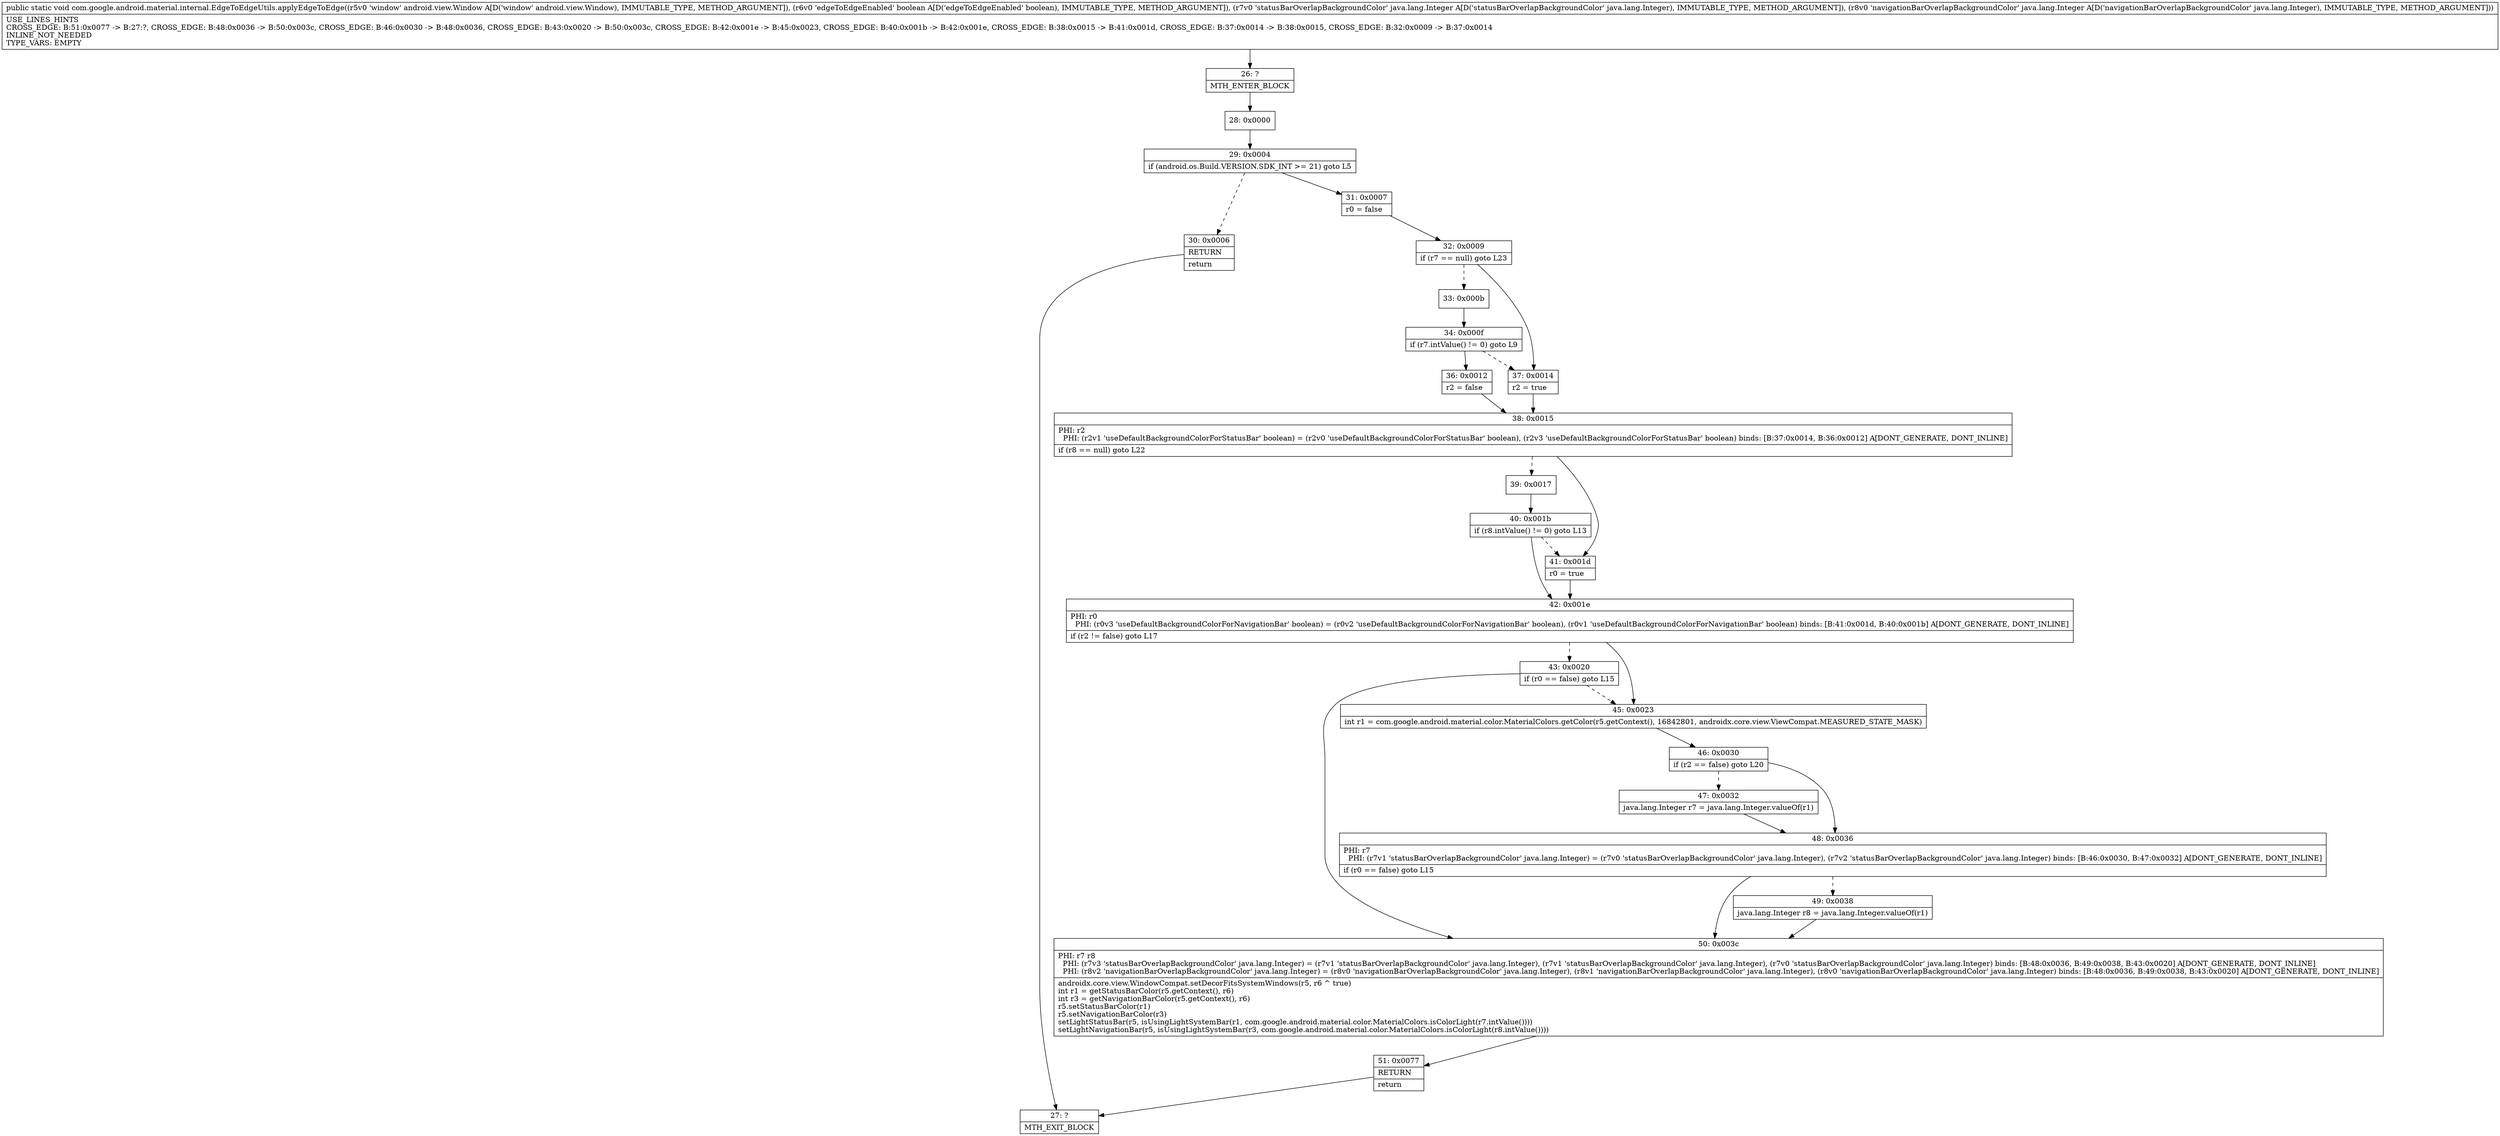 digraph "CFG forcom.google.android.material.internal.EdgeToEdgeUtils.applyEdgeToEdge(Landroid\/view\/Window;ZLjava\/lang\/Integer;Ljava\/lang\/Integer;)V" {
Node_26 [shape=record,label="{26\:\ ?|MTH_ENTER_BLOCK\l}"];
Node_28 [shape=record,label="{28\:\ 0x0000}"];
Node_29 [shape=record,label="{29\:\ 0x0004|if (android.os.Build.VERSION.SDK_INT \>= 21) goto L5\l}"];
Node_30 [shape=record,label="{30\:\ 0x0006|RETURN\l|return\l}"];
Node_27 [shape=record,label="{27\:\ ?|MTH_EXIT_BLOCK\l}"];
Node_31 [shape=record,label="{31\:\ 0x0007|r0 = false\l}"];
Node_32 [shape=record,label="{32\:\ 0x0009|if (r7 == null) goto L23\l}"];
Node_33 [shape=record,label="{33\:\ 0x000b}"];
Node_34 [shape=record,label="{34\:\ 0x000f|if (r7.intValue() != 0) goto L9\l}"];
Node_36 [shape=record,label="{36\:\ 0x0012|r2 = false\l}"];
Node_38 [shape=record,label="{38\:\ 0x0015|PHI: r2 \l  PHI: (r2v1 'useDefaultBackgroundColorForStatusBar' boolean) = (r2v0 'useDefaultBackgroundColorForStatusBar' boolean), (r2v3 'useDefaultBackgroundColorForStatusBar' boolean) binds: [B:37:0x0014, B:36:0x0012] A[DONT_GENERATE, DONT_INLINE]\l|if (r8 == null) goto L22\l}"];
Node_39 [shape=record,label="{39\:\ 0x0017}"];
Node_40 [shape=record,label="{40\:\ 0x001b|if (r8.intValue() != 0) goto L13\l}"];
Node_42 [shape=record,label="{42\:\ 0x001e|PHI: r0 \l  PHI: (r0v3 'useDefaultBackgroundColorForNavigationBar' boolean) = (r0v2 'useDefaultBackgroundColorForNavigationBar' boolean), (r0v1 'useDefaultBackgroundColorForNavigationBar' boolean) binds: [B:41:0x001d, B:40:0x001b] A[DONT_GENERATE, DONT_INLINE]\l|if (r2 != false) goto L17\l}"];
Node_43 [shape=record,label="{43\:\ 0x0020|if (r0 == false) goto L15\l}"];
Node_50 [shape=record,label="{50\:\ 0x003c|PHI: r7 r8 \l  PHI: (r7v3 'statusBarOverlapBackgroundColor' java.lang.Integer) = (r7v1 'statusBarOverlapBackgroundColor' java.lang.Integer), (r7v1 'statusBarOverlapBackgroundColor' java.lang.Integer), (r7v0 'statusBarOverlapBackgroundColor' java.lang.Integer) binds: [B:48:0x0036, B:49:0x0038, B:43:0x0020] A[DONT_GENERATE, DONT_INLINE]\l  PHI: (r8v2 'navigationBarOverlapBackgroundColor' java.lang.Integer) = (r8v0 'navigationBarOverlapBackgroundColor' java.lang.Integer), (r8v1 'navigationBarOverlapBackgroundColor' java.lang.Integer), (r8v0 'navigationBarOverlapBackgroundColor' java.lang.Integer) binds: [B:48:0x0036, B:49:0x0038, B:43:0x0020] A[DONT_GENERATE, DONT_INLINE]\l|androidx.core.view.WindowCompat.setDecorFitsSystemWindows(r5, r6 ^ true)\lint r1 = getStatusBarColor(r5.getContext(), r6)\lint r3 = getNavigationBarColor(r5.getContext(), r6)\lr5.setStatusBarColor(r1)\lr5.setNavigationBarColor(r3)\lsetLightStatusBar(r5, isUsingLightSystemBar(r1, com.google.android.material.color.MaterialColors.isColorLight(r7.intValue())))\lsetLightNavigationBar(r5, isUsingLightSystemBar(r3, com.google.android.material.color.MaterialColors.isColorLight(r8.intValue())))\l}"];
Node_51 [shape=record,label="{51\:\ 0x0077|RETURN\l|return\l}"];
Node_45 [shape=record,label="{45\:\ 0x0023|int r1 = com.google.android.material.color.MaterialColors.getColor(r5.getContext(), 16842801, androidx.core.view.ViewCompat.MEASURED_STATE_MASK)\l}"];
Node_46 [shape=record,label="{46\:\ 0x0030|if (r2 == false) goto L20\l}"];
Node_47 [shape=record,label="{47\:\ 0x0032|java.lang.Integer r7 = java.lang.Integer.valueOf(r1)\l}"];
Node_48 [shape=record,label="{48\:\ 0x0036|PHI: r7 \l  PHI: (r7v1 'statusBarOverlapBackgroundColor' java.lang.Integer) = (r7v0 'statusBarOverlapBackgroundColor' java.lang.Integer), (r7v2 'statusBarOverlapBackgroundColor' java.lang.Integer) binds: [B:46:0x0030, B:47:0x0032] A[DONT_GENERATE, DONT_INLINE]\l|if (r0 == false) goto L15\l}"];
Node_49 [shape=record,label="{49\:\ 0x0038|java.lang.Integer r8 = java.lang.Integer.valueOf(r1)\l}"];
Node_41 [shape=record,label="{41\:\ 0x001d|r0 = true\l}"];
Node_37 [shape=record,label="{37\:\ 0x0014|r2 = true\l}"];
MethodNode[shape=record,label="{public static void com.google.android.material.internal.EdgeToEdgeUtils.applyEdgeToEdge((r5v0 'window' android.view.Window A[D('window' android.view.Window), IMMUTABLE_TYPE, METHOD_ARGUMENT]), (r6v0 'edgeToEdgeEnabled' boolean A[D('edgeToEdgeEnabled' boolean), IMMUTABLE_TYPE, METHOD_ARGUMENT]), (r7v0 'statusBarOverlapBackgroundColor' java.lang.Integer A[D('statusBarOverlapBackgroundColor' java.lang.Integer), IMMUTABLE_TYPE, METHOD_ARGUMENT]), (r8v0 'navigationBarOverlapBackgroundColor' java.lang.Integer A[D('navigationBarOverlapBackgroundColor' java.lang.Integer), IMMUTABLE_TYPE, METHOD_ARGUMENT]))  | USE_LINES_HINTS\lCROSS_EDGE: B:51:0x0077 \-\> B:27:?, CROSS_EDGE: B:48:0x0036 \-\> B:50:0x003c, CROSS_EDGE: B:46:0x0030 \-\> B:48:0x0036, CROSS_EDGE: B:43:0x0020 \-\> B:50:0x003c, CROSS_EDGE: B:42:0x001e \-\> B:45:0x0023, CROSS_EDGE: B:40:0x001b \-\> B:42:0x001e, CROSS_EDGE: B:38:0x0015 \-\> B:41:0x001d, CROSS_EDGE: B:37:0x0014 \-\> B:38:0x0015, CROSS_EDGE: B:32:0x0009 \-\> B:37:0x0014\lINLINE_NOT_NEEDED\lTYPE_VARS: EMPTY\l}"];
MethodNode -> Node_26;Node_26 -> Node_28;
Node_28 -> Node_29;
Node_29 -> Node_30[style=dashed];
Node_29 -> Node_31;
Node_30 -> Node_27;
Node_31 -> Node_32;
Node_32 -> Node_33[style=dashed];
Node_32 -> Node_37;
Node_33 -> Node_34;
Node_34 -> Node_36;
Node_34 -> Node_37[style=dashed];
Node_36 -> Node_38;
Node_38 -> Node_39[style=dashed];
Node_38 -> Node_41;
Node_39 -> Node_40;
Node_40 -> Node_41[style=dashed];
Node_40 -> Node_42;
Node_42 -> Node_43[style=dashed];
Node_42 -> Node_45;
Node_43 -> Node_45[style=dashed];
Node_43 -> Node_50;
Node_50 -> Node_51;
Node_51 -> Node_27;
Node_45 -> Node_46;
Node_46 -> Node_47[style=dashed];
Node_46 -> Node_48;
Node_47 -> Node_48;
Node_48 -> Node_49[style=dashed];
Node_48 -> Node_50;
Node_49 -> Node_50;
Node_41 -> Node_42;
Node_37 -> Node_38;
}

